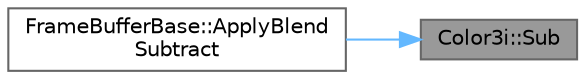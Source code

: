 digraph "Color3i::Sub"
{
 // LATEX_PDF_SIZE
  bgcolor="transparent";
  edge [fontname=Helvetica,fontsize=10,labelfontname=Helvetica,labelfontsize=10];
  node [fontname=Helvetica,fontsize=10,shape=box,height=0.2,width=0.4];
  rankdir="RL";
  Node1 [id="Node000001",label="Color3i::Sub",height=0.2,width=0.4,color="gray40", fillcolor="grey60", style="filled", fontcolor="black",tooltip=" "];
  Node1 -> Node2 [id="edge1_Node000001_Node000002",dir="back",color="steelblue1",style="solid",tooltip=" "];
  Node2 [id="Node000002",label="FrameBufferBase::ApplyBlend\lSubtract",height=0.2,width=0.4,color="grey40", fillcolor="white", style="filled",URL="$dd/dc5/class_frame_buffer_base.html#a37e6b32417bdd97dbf5bf77aaada4f9b",tooltip=" "];
}
